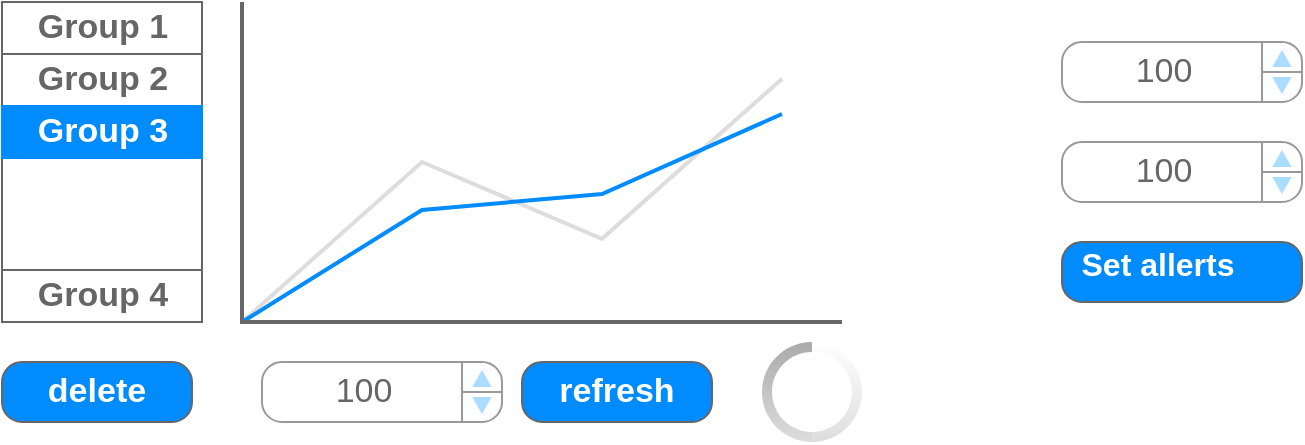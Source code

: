 <mxfile version="13.3.5" type="github">
  <diagram id="WNKRPRZF5IoHiyn_uSLK" name="Page-1">
    <mxGraphModel dx="1186" dy="764" grid="1" gridSize="10" guides="1" tooltips="1" connect="1" arrows="1" fold="1" page="1" pageScale="1" pageWidth="850" pageHeight="1100" math="0" shadow="0">
      <root>
        <mxCell id="0" />
        <mxCell id="1" parent="0" />
        <mxCell id="eMp99R8xjILvdZHnZoo6-4" value="refresh" style="strokeWidth=1;shadow=0;dashed=0;align=center;html=1;shape=mxgraph.mockup.buttons.button;strokeColor=#666666;fontColor=#ffffff;mainText=;buttonStyle=round;fontSize=17;fontStyle=1;fillColor=#008cff;whiteSpace=wrap;" parent="1" vertex="1">
          <mxGeometry x="410" y="340" width="95" height="30" as="geometry" />
        </mxCell>
        <mxCell id="eMp99R8xjILvdZHnZoo6-10" value="" style="verticalLabelPosition=bottom;shadow=0;dashed=0;align=center;html=1;verticalAlign=top;strokeWidth=1;shape=mxgraph.mockup.graphics.lineChart;strokeColor=none;strokeColor2=#666666;strokeColor3=#008cff;strokeColor4=#dddddd;" parent="1" vertex="1">
          <mxGeometry x="270" y="160" width="300" height="160" as="geometry" />
        </mxCell>
        <mxCell id="eMp99R8xjILvdZHnZoo6-11" value="&lt;table cellpadding=&quot;0&quot; cellspacing=&quot;0&quot; style=&quot;width:100%;height:100%;&quot;&gt;&lt;tr&gt;&lt;td style=&quot;width:85%&quot;&gt;100&lt;/td&gt;&lt;td style=&quot;width:15%&quot;&gt;&lt;/td&gt;&lt;/tr&gt;&lt;/table&gt;" style="strokeWidth=1;shadow=0;dashed=0;align=center;html=1;shape=mxgraph.mockup.forms.spinner;strokeColor=#999999;spinLayout=right;spinStyle=normal;adjStyle=triangle;fillColor=#aaddff;fontSize=17;fontColor=#666666;mainText=;html=1;overflow=fill;" parent="1" vertex="1">
          <mxGeometry x="280" y="340" width="120" height="30" as="geometry" />
        </mxCell>
        <mxCell id="eMp99R8xjILvdZHnZoo6-12" value="" style="strokeWidth=1;shadow=0;dashed=0;align=center;html=1;shape=mxgraph.mockup.containers.rrect;rSize=0;strokeColor=#666666;" parent="1" vertex="1">
          <mxGeometry x="150" y="160" width="100" height="160" as="geometry" />
        </mxCell>
        <mxCell id="eMp99R8xjILvdZHnZoo6-13" value="Group 1" style="strokeColor=inherit;fillColor=inherit;gradientColor=inherit;strokeWidth=1;shadow=0;dashed=0;align=center;html=1;shape=mxgraph.mockup.containers.rrect;rSize=0;fontSize=17;fontColor=#666666;fontStyle=1;resizeWidth=1;" parent="eMp99R8xjILvdZHnZoo6-12" vertex="1">
          <mxGeometry width="100" height="26" relative="1" as="geometry" />
        </mxCell>
        <mxCell id="eMp99R8xjILvdZHnZoo6-14" value="Group 2" style="strokeColor=inherit;fillColor=inherit;gradientColor=inherit;strokeWidth=1;shadow=0;dashed=0;align=center;html=1;shape=mxgraph.mockup.containers.rrect;rSize=0;fontSize=17;fontColor=#666666;fontStyle=1;resizeWidth=1;" parent="eMp99R8xjILvdZHnZoo6-12" vertex="1">
          <mxGeometry width="100" height="26" relative="1" as="geometry">
            <mxPoint y="26" as="offset" />
          </mxGeometry>
        </mxCell>
        <mxCell id="eMp99R8xjILvdZHnZoo6-15" value="Group 3" style="strokeWidth=1;shadow=0;dashed=0;align=center;html=1;shape=mxgraph.mockup.containers.rrect;rSize=0;fontSize=17;fontColor=#ffffff;fontStyle=1;fillColor=#008cff;strokeColor=#008cff;resizeWidth=1;" parent="eMp99R8xjILvdZHnZoo6-12" vertex="1">
          <mxGeometry width="100" height="26" relative="1" as="geometry">
            <mxPoint y="52" as="offset" />
          </mxGeometry>
        </mxCell>
        <mxCell id="eMp99R8xjILvdZHnZoo6-16" value="Group 4" style="strokeColor=inherit;fillColor=inherit;gradientColor=inherit;strokeWidth=1;shadow=0;dashed=0;align=center;html=1;shape=mxgraph.mockup.containers.rrect;rSize=0;fontSize=17;fontColor=#666666;fontStyle=1;resizeWidth=1;" parent="eMp99R8xjILvdZHnZoo6-12" vertex="1">
          <mxGeometry y="1" width="100" height="26" relative="1" as="geometry">
            <mxPoint y="-26" as="offset" />
          </mxGeometry>
        </mxCell>
        <mxCell id="eMp99R8xjILvdZHnZoo6-17" value="" style="verticalLabelPosition=bottom;verticalAlign=top;html=1;shadow=0;dashed=0;strokeWidth=1;shape=mxgraph.android.indeterminateSpinner;" parent="1" vertex="1">
          <mxGeometry x="530" y="330" width="50" height="50" as="geometry" />
        </mxCell>
        <mxCell id="eMp99R8xjILvdZHnZoo6-19" value="&lt;table cellpadding=&quot;0&quot; cellspacing=&quot;0&quot; style=&quot;width:100%;height:100%;&quot;&gt;&lt;tr&gt;&lt;td style=&quot;width:85%&quot;&gt;100&lt;/td&gt;&lt;td style=&quot;width:15%&quot;&gt;&lt;/td&gt;&lt;/tr&gt;&lt;/table&gt;" style="strokeWidth=1;shadow=0;dashed=0;align=center;html=1;shape=mxgraph.mockup.forms.spinner;strokeColor=#999999;spinLayout=right;spinStyle=normal;adjStyle=triangle;fillColor=#aaddff;fontSize=17;fontColor=#666666;mainText=;html=1;overflow=fill;" parent="1" vertex="1">
          <mxGeometry x="680" y="180" width="120" height="30" as="geometry" />
        </mxCell>
        <mxCell id="eMp99R8xjILvdZHnZoo6-20" value="&lt;table cellpadding=&quot;0&quot; cellspacing=&quot;0&quot; style=&quot;width:100%;height:100%;&quot;&gt;&lt;tr&gt;&lt;td style=&quot;width:85%&quot;&gt;100&lt;/td&gt;&lt;td style=&quot;width:15%&quot;&gt;&lt;/td&gt;&lt;/tr&gt;&lt;/table&gt;" style="strokeWidth=1;shadow=0;dashed=0;align=center;html=1;shape=mxgraph.mockup.forms.spinner;strokeColor=#999999;spinLayout=right;spinStyle=normal;adjStyle=triangle;fillColor=#aaddff;fontSize=17;fontColor=#666666;mainText=;html=1;overflow=fill;" parent="1" vertex="1">
          <mxGeometry x="680" y="230" width="120" height="30" as="geometry" />
        </mxCell>
        <mxCell id="eMp99R8xjILvdZHnZoo6-21" value="" style="strokeWidth=1;shadow=0;dashed=0;align=center;html=1;shape=mxgraph.mockup.buttons.multiButton;fillColor=#008cff;strokeColor=#666666;mainText=;subText=;" parent="1" vertex="1">
          <mxGeometry x="680" y="280" width="120" height="30" as="geometry" />
        </mxCell>
        <mxCell id="eMp99R8xjILvdZHnZoo6-22" value="Set allerts" style="strokeWidth=1;shadow=0;dashed=0;align=center;html=1;shape=mxgraph.mockup.anchor;fontSize=16;fontColor=#ffffff;fontStyle=1;whiteSpace=wrap;" parent="eMp99R8xjILvdZHnZoo6-21" vertex="1">
          <mxGeometry y="4.8" width="96" height="12" as="geometry" />
        </mxCell>
        <mxCell id="eMp99R8xjILvdZHnZoo6-23" value="" style="strokeWidth=1;shadow=0;dashed=0;align=center;html=1;shape=mxgraph.mockup.anchor;fontSize=12;fontColor=#ffffff;fontStyle=1;whiteSpace=wrap;" parent="eMp99R8xjILvdZHnZoo6-21" vertex="1">
          <mxGeometry y="18" width="120.0" height="6" as="geometry" />
        </mxCell>
        <mxCell id="_SR6thi5g5e453tIX2RC-1" value="delete" style="strokeWidth=1;shadow=0;dashed=0;align=center;html=1;shape=mxgraph.mockup.buttons.button;strokeColor=#666666;fontColor=#ffffff;mainText=;buttonStyle=round;fontSize=17;fontStyle=1;fillColor=#008cff;whiteSpace=wrap;" vertex="1" parent="1">
          <mxGeometry x="150" y="340" width="95" height="30" as="geometry" />
        </mxCell>
      </root>
    </mxGraphModel>
  </diagram>
</mxfile>

